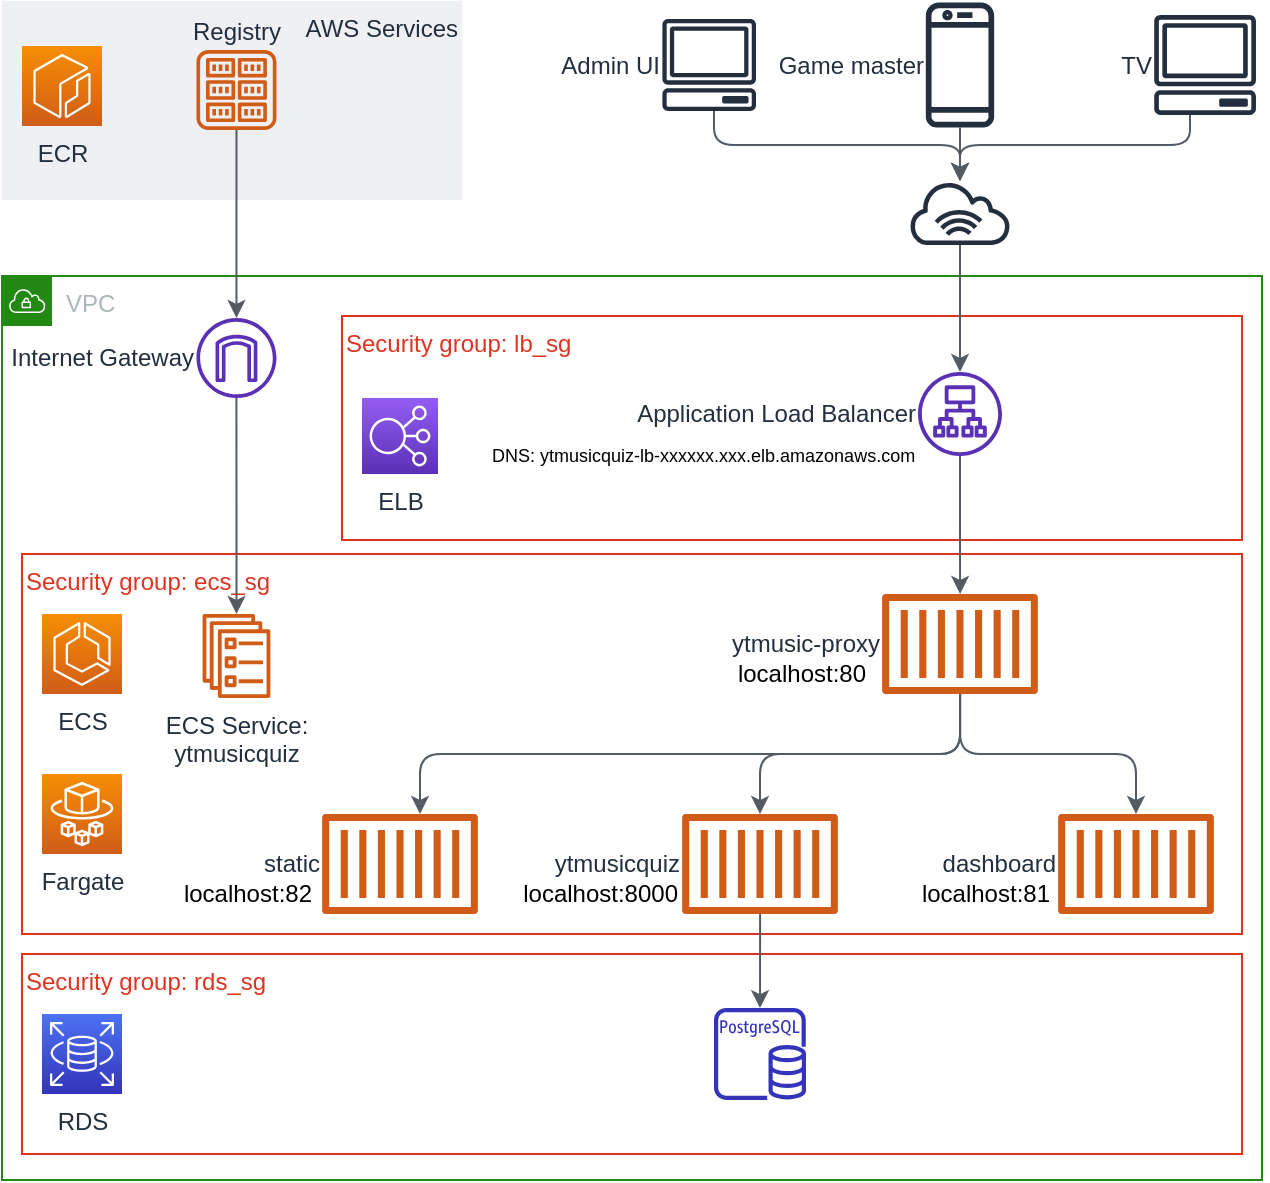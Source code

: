 <mxfile version="13.8.2" type="device"><diagram id="nO8mqxZOWKKZOBDP0W-i" name="Page-1"><mxGraphModel dx="1422" dy="705" grid="1" gridSize="10" guides="1" tooltips="1" connect="1" arrows="1" fold="1" page="1" pageScale="1" pageWidth="827" pageHeight="1169" math="0" shadow="0"><root><mxCell id="0"/><mxCell id="1" parent="0"/><mxCell id="FjwJb3LfDJ_IEXTcdmEq-27" value="AWS Services" style="fillColor=#EFF0F3;strokeColor=none;dashed=0;verticalAlign=top;fontStyle=0;fontColor=#232F3D;align=right;" vertex="1" parent="1"><mxGeometry x="40" y="40.5" width="230" height="99.5" as="geometry"/></mxCell><mxCell id="MilTuahbyNTFltgPf0Go-34" value="VPC" style="points=[[0,0],[0.25,0],[0.5,0],[0.75,0],[1,0],[1,0.25],[1,0.5],[1,0.75],[1,1],[0.75,1],[0.5,1],[0.25,1],[0,1],[0,0.75],[0,0.5],[0,0.25]];outlineConnect=0;gradientColor=none;html=1;whiteSpace=wrap;fontSize=12;fontStyle=0;shape=mxgraph.aws4.group;grIcon=mxgraph.aws4.group_vpc;strokeColor=#248814;fillColor=none;verticalAlign=top;align=left;spacingLeft=30;fontColor=#AAB7B8;dashed=0;" parent="1" vertex="1"><mxGeometry x="40" y="178" width="630" height="452" as="geometry"/></mxCell><mxCell id="MilTuahbyNTFltgPf0Go-32" value="Security group: rds_sg" style="fillColor=none;strokeColor=#DD3522;verticalAlign=top;fontStyle=0;fontColor=#DD3522;align=left;" parent="1" vertex="1"><mxGeometry x="50" y="517" width="610" height="100" as="geometry"/></mxCell><mxCell id="MilTuahbyNTFltgPf0Go-33" value="Security group: lb_sg" style="fillColor=none;strokeColor=#DD3522;verticalAlign=top;fontStyle=0;fontColor=#DD3522;align=left;" parent="1" vertex="1"><mxGeometry x="210" y="198" width="450" height="112" as="geometry"/></mxCell><mxCell id="MilTuahbyNTFltgPf0Go-31" value="Security group: ecs_sg" style="fillColor=none;strokeColor=#DD3522;verticalAlign=top;fontStyle=0;fontColor=#DD3522;align=left;" parent="1" vertex="1"><mxGeometry x="50" y="317" width="610" height="190" as="geometry"/></mxCell><mxCell id="FjwJb3LfDJ_IEXTcdmEq-14" style="edgeStyle=orthogonalEdgeStyle;rounded=0;orthogonalLoop=1;jettySize=auto;html=1;strokeColor=#545B64;" edge="1" parent="1" source="MilTuahbyNTFltgPf0Go-6" target="MilTuahbyNTFltgPf0Go-21"><mxGeometry relative="1" as="geometry"/></mxCell><mxCell id="MilTuahbyNTFltgPf0Go-6" value="" style="outlineConnect=0;fontColor=#232F3E;gradientColor=none;fillColor=#232F3E;strokeColor=none;dashed=0;verticalLabelPosition=bottom;verticalAlign=top;align=center;html=1;fontSize=12;fontStyle=0;aspect=fixed;pointerEvents=1;shape=mxgraph.aws4.internet_alt1;" parent="1" vertex="1"><mxGeometry x="493" y="130.5" width="52" height="32" as="geometry"/></mxCell><mxCell id="MilTuahbyNTFltgPf0Go-9" value="ECS" style="outlineConnect=0;fontColor=#232F3E;gradientColor=#F78E04;gradientDirection=north;fillColor=#D05C17;strokeColor=#ffffff;dashed=0;verticalLabelPosition=bottom;verticalAlign=top;align=center;html=1;fontSize=12;fontStyle=0;aspect=fixed;shape=mxgraph.aws4.resourceIcon;resIcon=mxgraph.aws4.ecs;" parent="1" vertex="1"><mxGeometry x="60" y="347" width="40" height="40" as="geometry"/></mxCell><mxCell id="MilTuahbyNTFltgPf0Go-10" value="Fargate" style="outlineConnect=0;fontColor=#232F3E;gradientColor=#F78E04;gradientDirection=north;fillColor=#D05C17;strokeColor=#ffffff;dashed=0;verticalLabelPosition=bottom;verticalAlign=top;align=center;html=1;fontSize=12;fontStyle=0;aspect=fixed;shape=mxgraph.aws4.resourceIcon;resIcon=mxgraph.aws4.fargate;" parent="1" vertex="1"><mxGeometry x="60" y="427" width="40" height="40" as="geometry"/></mxCell><mxCell id="FjwJb3LfDJ_IEXTcdmEq-28" style="edgeStyle=orthogonalEdgeStyle;rounded=0;orthogonalLoop=1;jettySize=auto;html=1;fontSize=9;strokeColor=#545B64;startArrow=classic;startFill=1;endArrow=none;endFill=0;" edge="1" parent="1" source="MilTuahbyNTFltgPf0Go-11" target="MilTuahbyNTFltgPf0Go-15"><mxGeometry relative="1" as="geometry"/></mxCell><mxCell id="MilTuahbyNTFltgPf0Go-11" value="ECS Service:&lt;br&gt;ytmusicquiz" style="outlineConnect=0;fontColor=#232F3E;gradientColor=none;fillColor=#D05C17;strokeColor=none;dashed=0;verticalLabelPosition=bottom;verticalAlign=top;align=center;html=1;fontSize=12;fontStyle=0;aspect=fixed;pointerEvents=1;shape=mxgraph.aws4.ecs_service;" parent="1" vertex="1"><mxGeometry x="140" y="347" width="34.47" height="42" as="geometry"/></mxCell><mxCell id="MilTuahbyNTFltgPf0Go-14" value="" style="outlineConnect=0;fontColor=#232F3E;gradientColor=none;fillColor=#3334B9;strokeColor=none;dashed=0;verticalLabelPosition=bottom;verticalAlign=top;align=center;html=1;fontSize=12;fontStyle=0;aspect=fixed;pointerEvents=1;shape=mxgraph.aws4.rds_postgresql_instance;" parent="1" vertex="1"><mxGeometry x="396" y="544" width="46" height="46" as="geometry"/></mxCell><mxCell id="FjwJb3LfDJ_IEXTcdmEq-29" style="edgeStyle=orthogonalEdgeStyle;rounded=0;orthogonalLoop=1;jettySize=auto;html=1;fontSize=9;strokeColor=#545B64;startArrow=classic;startFill=1;endArrow=none;endFill=0;" edge="1" parent="1" source="MilTuahbyNTFltgPf0Go-15" target="FjwJb3LfDJ_IEXTcdmEq-25"><mxGeometry relative="1" as="geometry"/></mxCell><mxCell id="MilTuahbyNTFltgPf0Go-15" value="Internet Gateway" style="outlineConnect=0;fontColor=#232F3E;gradientColor=none;fillColor=#5A30B5;strokeColor=none;dashed=0;verticalLabelPosition=middle;verticalAlign=middle;align=right;html=1;fontSize=12;fontStyle=0;aspect=fixed;pointerEvents=1;shape=mxgraph.aws4.internet_gateway;labelPosition=left;" parent="1" vertex="1"><mxGeometry x="137.23" y="199" width="40" height="40" as="geometry"/></mxCell><mxCell id="FjwJb3LfDJ_IEXTcdmEq-5" style="edgeStyle=orthogonalEdgeStyle;rounded=0;orthogonalLoop=1;jettySize=auto;html=1;strokeColor=#545B64;" edge="1" parent="1" source="MilTuahbyNTFltgPf0Go-21" target="MilTuahbyNTFltgPf0Go-24"><mxGeometry relative="1" as="geometry"/></mxCell><mxCell id="MilTuahbyNTFltgPf0Go-21" value="Application Load Balancer" style="outlineConnect=0;fontColor=#232F3E;gradientColor=none;fillColor=#5A30B5;strokeColor=none;dashed=0;verticalLabelPosition=middle;verticalAlign=middle;align=right;html=1;fontSize=12;fontStyle=0;aspect=fixed;pointerEvents=1;shape=mxgraph.aws4.application_load_balancer;labelPosition=left;" parent="1" vertex="1"><mxGeometry x="498" y="226" width="42" height="42" as="geometry"/></mxCell><mxCell id="MilTuahbyNTFltgPf0Go-43" style="edgeStyle=orthogonalEdgeStyle;orthogonalLoop=1;jettySize=auto;html=1;rounded=1;strokeColor=#545B64;" parent="1" source="MilTuahbyNTFltgPf0Go-24" target="MilTuahbyNTFltgPf0Go-38" edge="1"><mxGeometry relative="1" as="geometry"><Array as="points"><mxPoint x="519" y="417"/><mxPoint x="249" y="417"/></Array></mxGeometry></mxCell><mxCell id="MilTuahbyNTFltgPf0Go-44" style="edgeStyle=orthogonalEdgeStyle;orthogonalLoop=1;jettySize=auto;html=1;rounded=1;strokeColor=#545B64;" parent="1" source="MilTuahbyNTFltgPf0Go-24" target="MilTuahbyNTFltgPf0Go-39" edge="1"><mxGeometry relative="1" as="geometry"><Array as="points"><mxPoint x="519" y="417"/><mxPoint x="419" y="417"/></Array></mxGeometry></mxCell><mxCell id="MilTuahbyNTFltgPf0Go-45" style="edgeStyle=orthogonalEdgeStyle;orthogonalLoop=1;jettySize=auto;html=1;rounded=1;strokeColor=#545B64;" parent="1" source="MilTuahbyNTFltgPf0Go-24" target="MilTuahbyNTFltgPf0Go-40" edge="1"><mxGeometry relative="1" as="geometry"><Array as="points"><mxPoint x="519" y="417"/><mxPoint x="607" y="417"/></Array></mxGeometry></mxCell><mxCell id="MilTuahbyNTFltgPf0Go-24" value="ytmusic-proxy" style="outlineConnect=0;fontColor=#232F3E;gradientColor=none;fillColor=#D05C17;strokeColor=none;dashed=0;verticalLabelPosition=middle;verticalAlign=middle;align=right;html=1;fontSize=12;fontStyle=0;aspect=fixed;pointerEvents=1;shape=mxgraph.aws4.container_1;labelPosition=left;" parent="1" vertex="1"><mxGeometry x="479.99" y="337" width="78" height="50" as="geometry"/></mxCell><mxCell id="MilTuahbyNTFltgPf0Go-25" value="RDS" style="outlineConnect=0;fontColor=#232F3E;gradientColor=#4D72F3;gradientDirection=north;fillColor=#3334B9;strokeColor=#ffffff;dashed=0;verticalLabelPosition=bottom;verticalAlign=top;align=center;html=1;fontSize=12;fontStyle=0;aspect=fixed;shape=mxgraph.aws4.resourceIcon;resIcon=mxgraph.aws4.rds;" parent="1" vertex="1"><mxGeometry x="60" y="547" width="40" height="40" as="geometry"/></mxCell><mxCell id="MilTuahbyNTFltgPf0Go-38" value="static" style="outlineConnect=0;fontColor=#232F3E;gradientColor=none;fillColor=#D05C17;strokeColor=none;dashed=0;verticalLabelPosition=middle;verticalAlign=middle;align=right;html=1;fontSize=12;fontStyle=0;aspect=fixed;pointerEvents=1;shape=mxgraph.aws4.container_1;labelPosition=left;" parent="1" vertex="1"><mxGeometry x="200" y="447" width="78" height="50" as="geometry"/></mxCell><mxCell id="FjwJb3LfDJ_IEXTcdmEq-30" style="edgeStyle=orthogonalEdgeStyle;rounded=1;orthogonalLoop=1;jettySize=auto;html=1;fontSize=9;strokeColor=#545B64;" edge="1" parent="1" source="MilTuahbyNTFltgPf0Go-39" target="MilTuahbyNTFltgPf0Go-14"><mxGeometry relative="1" as="geometry"/></mxCell><mxCell id="MilTuahbyNTFltgPf0Go-39" value="ytmusicquiz" style="outlineConnect=0;fontColor=#232F3E;gradientColor=none;fillColor=#D05C17;strokeColor=none;dashed=0;verticalLabelPosition=middle;verticalAlign=middle;align=right;html=1;fontSize=12;fontStyle=0;aspect=fixed;pointerEvents=1;shape=mxgraph.aws4.container_1;labelPosition=left;" parent="1" vertex="1"><mxGeometry x="380" y="447" width="78" height="50" as="geometry"/></mxCell><mxCell id="MilTuahbyNTFltgPf0Go-40" value="dashboard" style="outlineConnect=0;fontColor=#232F3E;gradientColor=none;fillColor=#D05C17;strokeColor=none;dashed=0;verticalLabelPosition=middle;verticalAlign=middle;align=right;html=1;fontSize=12;fontStyle=0;aspect=fixed;pointerEvents=1;shape=mxgraph.aws4.container_1;labelPosition=left;" parent="1" vertex="1"><mxGeometry x="568" y="447" width="78" height="50" as="geometry"/></mxCell><mxCell id="FjwJb3LfDJ_IEXTcdmEq-1" value="localhost:82" style="text;html=1;strokeColor=none;fillColor=none;align=right;verticalAlign=middle;whiteSpace=wrap;rounded=0;" vertex="1" parent="1"><mxGeometry x="117.23" y="477" width="80" height="20" as="geometry"/></mxCell><mxCell id="FjwJb3LfDJ_IEXTcdmEq-2" value="localhost:8000" style="text;html=1;strokeColor=none;fillColor=none;align=right;verticalAlign=middle;whiteSpace=wrap;rounded=0;" vertex="1" parent="1"><mxGeometry x="300" y="477" width="80" height="20" as="geometry"/></mxCell><mxCell id="FjwJb3LfDJ_IEXTcdmEq-3" value="localhost:81" style="text;html=1;strokeColor=none;fillColor=none;align=right;verticalAlign=middle;whiteSpace=wrap;rounded=0;" vertex="1" parent="1"><mxGeometry x="468" y="477" width="98" height="20" as="geometry"/></mxCell><mxCell id="FjwJb3LfDJ_IEXTcdmEq-4" value="localhost:80" style="text;html=1;strokeColor=none;fillColor=none;align=center;verticalAlign=middle;whiteSpace=wrap;rounded=0;" vertex="1" parent="1"><mxGeometry x="400" y="367" width="80" height="20" as="geometry"/></mxCell><mxCell id="FjwJb3LfDJ_IEXTcdmEq-13" style="edgeStyle=orthogonalEdgeStyle;orthogonalLoop=1;jettySize=auto;html=1;rounded=1;strokeColor=#545B64;" edge="1" parent="1" source="FjwJb3LfDJ_IEXTcdmEq-8" target="MilTuahbyNTFltgPf0Go-6"><mxGeometry relative="1" as="geometry"><Array as="points"><mxPoint x="634" y="112.5"/><mxPoint x="519" y="112.5"/></Array></mxGeometry></mxCell><mxCell id="FjwJb3LfDJ_IEXTcdmEq-8" value="TV" style="outlineConnect=0;fontColor=#232F3E;gradientColor=none;fillColor=#232F3E;strokeColor=none;dashed=0;verticalLabelPosition=middle;verticalAlign=middle;align=right;html=1;fontSize=12;fontStyle=0;aspect=fixed;pointerEvents=1;shape=mxgraph.aws4.client;labelPosition=left;" vertex="1" parent="1"><mxGeometry x="615.89" y="47.5" width="51.32" height="50" as="geometry"/></mxCell><mxCell id="FjwJb3LfDJ_IEXTcdmEq-12" style="edgeStyle=orthogonalEdgeStyle;rounded=1;orthogonalLoop=1;jettySize=auto;html=1;strokeColor=#545B64;" edge="1" parent="1" source="FjwJb3LfDJ_IEXTcdmEq-9" target="MilTuahbyNTFltgPf0Go-6"><mxGeometry relative="1" as="geometry"/></mxCell><mxCell id="FjwJb3LfDJ_IEXTcdmEq-9" value="Game master" style="outlineConnect=0;fontColor=#232F3E;gradientColor=none;fillColor=#232F3E;strokeColor=none;dashed=0;verticalLabelPosition=middle;verticalAlign=middle;align=right;html=1;fontSize=12;fontStyle=0;aspect=fixed;pointerEvents=1;shape=mxgraph.aws4.mobile_client;labelPosition=left;" vertex="1" parent="1"><mxGeometry x="501.91" y="40" width="34.17" height="65" as="geometry"/></mxCell><mxCell id="FjwJb3LfDJ_IEXTcdmEq-11" style="edgeStyle=orthogonalEdgeStyle;orthogonalLoop=1;jettySize=auto;html=1;rounded=1;strokeColor=#545B64;" edge="1" parent="1" source="FjwJb3LfDJ_IEXTcdmEq-10" target="MilTuahbyNTFltgPf0Go-6"><mxGeometry relative="1" as="geometry"><Array as="points"><mxPoint x="396" y="112.5"/><mxPoint x="519" y="112.5"/></Array></mxGeometry></mxCell><mxCell id="FjwJb3LfDJ_IEXTcdmEq-10" value="Admin UI" style="outlineConnect=0;fontColor=#232F3E;gradientColor=none;fillColor=#232F3E;strokeColor=none;dashed=0;verticalLabelPosition=middle;verticalAlign=middle;align=right;html=1;fontSize=12;fontStyle=0;aspect=fixed;pointerEvents=1;shape=mxgraph.aws4.client;labelPosition=left;" vertex="1" parent="1"><mxGeometry x="370.0" y="49.5" width="47.21" height="46" as="geometry"/></mxCell><mxCell id="FjwJb3LfDJ_IEXTcdmEq-16" value="&lt;p style=&quot;font-size: 9px;&quot;&gt;&lt;span style=&quot;background-color: rgb(255, 255, 255); font-size: 9px;&quot;&gt;DNS:&amp;nbsp;&lt;span style=&quot;font-size: 9px; white-space: pre;&quot;&gt;ytmusicquiz-lb-xxxxxx.xxx.elb.amazonaws.com&lt;/span&gt;&lt;/span&gt;&lt;/p&gt;" style="text;html=1;strokeColor=none;fillColor=none;align=left;verticalAlign=middle;whiteSpace=wrap;rounded=0;fontSize=9;" vertex="1" parent="1"><mxGeometry x="283" y="258" width="390" height="20" as="geometry"/></mxCell><mxCell id="FjwJb3LfDJ_IEXTcdmEq-22" value="ELB" style="outlineConnect=0;fontColor=#232F3E;gradientColor=#945DF2;gradientDirection=north;fillColor=#5A30B5;strokeColor=#ffffff;dashed=0;verticalLabelPosition=bottom;verticalAlign=top;align=center;html=1;fontSize=12;fontStyle=0;aspect=fixed;shape=mxgraph.aws4.resourceIcon;resIcon=mxgraph.aws4.elastic_load_balancing;" vertex="1" parent="1"><mxGeometry x="220" y="239" width="38" height="38" as="geometry"/></mxCell><mxCell id="FjwJb3LfDJ_IEXTcdmEq-24" value="ECR" style="outlineConnect=0;fontColor=#232F3E;gradientColor=#F78E04;gradientDirection=north;fillColor=#D05C17;strokeColor=#ffffff;dashed=0;verticalLabelPosition=bottom;verticalAlign=top;align=center;html=1;fontSize=12;fontStyle=0;aspect=fixed;shape=mxgraph.aws4.resourceIcon;resIcon=mxgraph.aws4.ecr;" vertex="1" parent="1"><mxGeometry x="50.0" y="63" width="40" height="40" as="geometry"/></mxCell><mxCell id="FjwJb3LfDJ_IEXTcdmEq-25" value="Registry" style="outlineConnect=0;fontColor=#232F3E;gradientColor=none;fillColor=#D05C17;strokeColor=none;dashed=0;verticalLabelPosition=top;verticalAlign=bottom;align=center;html=1;fontSize=12;fontStyle=0;aspect=fixed;pointerEvents=1;shape=mxgraph.aws4.registry;labelPosition=center;" vertex="1" parent="1"><mxGeometry x="137.23" y="65" width="40" height="40" as="geometry"/></mxCell></root></mxGraphModel></diagram></mxfile>